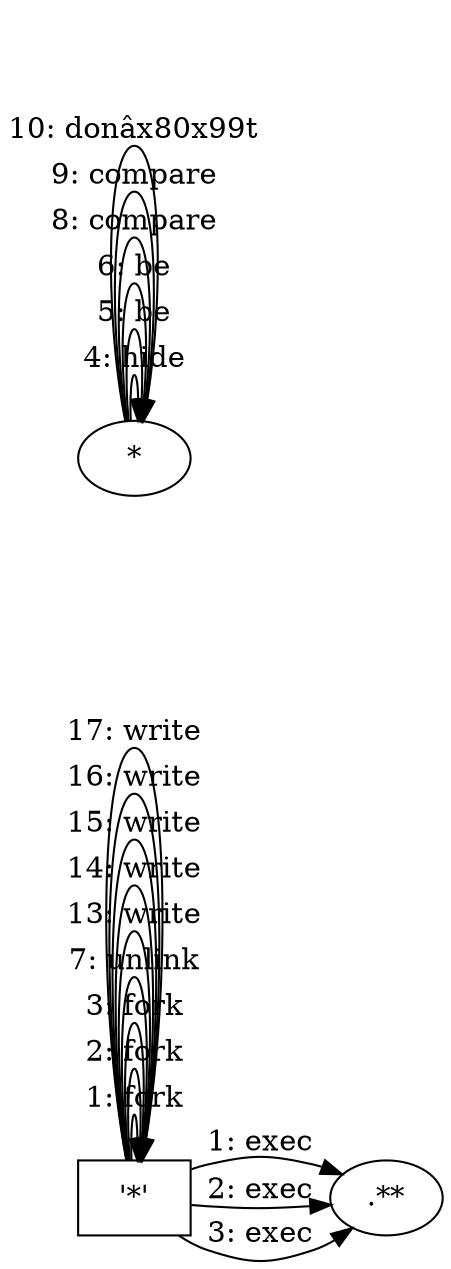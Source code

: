 digraph "DATA_EXEC/report1_intezer.dot" {
rankdir="LR"
size="9"
fixedsize="false"
splines="true"
nodesep=0.3
ranksep=0
fontsize=10
overlap="scalexy"
engine= "neato"
	"'*'" [node_type=Process shape=box]
	"'*'" [node_type=Process shape=box]
	"'*'" -> "'*'" [label="1: fork"]
	"'*'" [node_type=Process shape=box]
	".*\*" [node_type=File shape=ellipse]
	"'*'" -> ".*\*" [label="1: exec"]
	"'*'" [node_type=Process shape=box]
	"'*'" [node_type=Process shape=box]
	"'*'" -> "'*'" [label="2: fork"]
	"'*'" [node_type=Process shape=box]
	".*\*" [node_type=File shape=ellipse]
	"'*'" -> ".*\*" [label="2: exec"]
	"'*'" [node_type=Process shape=box]
	"'*'" [node_type=Process shape=box]
	"'*'" -> "'*'" [label="3: fork"]
	"'*'" [node_type=Process shape=box]
	".*\*" [node_type=File shape=ellipse]
	"'*'" -> ".*\*" [label="3: exec"]
	"'*'" [node_type=file shape=ellipse]
	"'*'" [node_type=file shape=ellipse]
	"*" -> "*" [label="4: hide"]
	"'*'" [node_type=file shape=ellipse]
	"'*'" [node_type=file shape=ellipse]
	"*" -> "*" [label="5: be"]
	"'*'" [node_type=file shape=ellipse]
	"'*'" [node_type=file shape=ellipse]
	"*" -> "*" [label="6: be"]
	"'*'" [node_type=file shape=ellipse]
	"'*'" [node_type=Process shape=box]
	"'*'" -> "'*'" [label="7: unlink"]
	"'*'" [node_type=file shape=ellipse]
	"'*'" [node_type=file shape=ellipse]
	"*" -> "*" [label="8: compare"]
	"'*'" [node_type=file shape=ellipse]
	"'*'" [node_type=file shape=ellipse]
	"*" -> "*" [label="9: compare"]
	"'*'" [node_type=file shape=ellipse]
	"'*'" [node_type=file shape=ellipse]
	"*" -> "*" [label="10: donâ\x80\x99t"]
	"'*'" [node_type=file shape=ellipse]
	"'*'" [node_type=Process shape=box]
	"'*'" -> "'*'" [label="13: write"]
	"'*'" [node_type=file shape=ellipse]
	"'*'" [node_type=Process shape=box]
	"'*'" -> "'*'" [label="14: write"]
	"'*'" [node_type=file shape=ellipse]
	"'*'" [node_type=Process shape=box]
	"'*'" -> "'*'" [label="15: write"]
	"'*'" [node_type=file shape=ellipse]
	"'*'" [node_type=Process shape=box]
	"'*'" -> "'*'" [label="16: write"]
	"'*'" [node_type=file shape=ellipse]
	"'*'" [node_type=Process shape=box]
	"'*'" -> "'*'" [label="17: write"]
}
